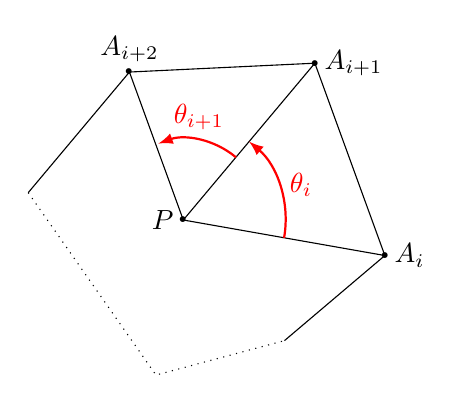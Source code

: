 ﻿\begin{tikzpicture}[scale=2]
\tikzset{
dot/.style = {
insert path={
  node[scale=2]{.}
}
},
}


\begin{scope}[rotate=20]

% les points A1,...
\path
  (2,1)
  +(90:1)   coordinate (A1)
  +(150:1)  coordinate (A2)
  +(-120:1)   coordinate (A3)
  +(-70:1)    coordinate (A4)
  +(-30:1.3) coordinate (A5)
  +(30:1.3) coordinate (A6)  
;

% le polygone
\draw (A4) -- (A5) --(A6)--(A1)--(A2);
\draw[dotted] (A2) -- (A3) -- (A4) ;
% le rayon
\path (2,1) coordinate (P);

% les points
\path
  (P) [dot] node[left]{$P$}
  (A1) [dot] node[above]{$A_{i+2}$}
  (A6) [dot] node[right]{$A_{i+1}$}
  (A5) [dot] node[right]{$A_i$}
;

\draw 
  (P) edge (A1)
  (P) edge (A5)
  (P) edge (A6)
;

\draw[thick, red, ->,>=latex] ($(P)!0.5!(A5)$)  arc (-30:30:0.65) node[midway, right]{$\theta_i$};
\draw[thick, red, ->,>=latex] ($(P)!0.4!(A6)$)  arc (30:90:0.5) node[midway, above]{$\theta_{i+1}$};
\end{scope}
\end{tikzpicture}

